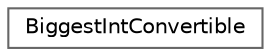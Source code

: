 digraph "Graphical Class Hierarchy"
{
 // LATEX_PDF_SIZE
  bgcolor="transparent";
  edge [fontname=Helvetica,fontsize=10,labelfontname=Helvetica,labelfontsize=10];
  node [fontname=Helvetica,fontsize=10,shape=box,height=0.2,width=0.4];
  rankdir="LR";
  Node0 [id="Node000000",label="BiggestIntConvertible",height=0.2,width=0.4,color="grey40", fillcolor="white", style="filled",URL="$classBiggestIntConvertible.html",tooltip=" "];
}
